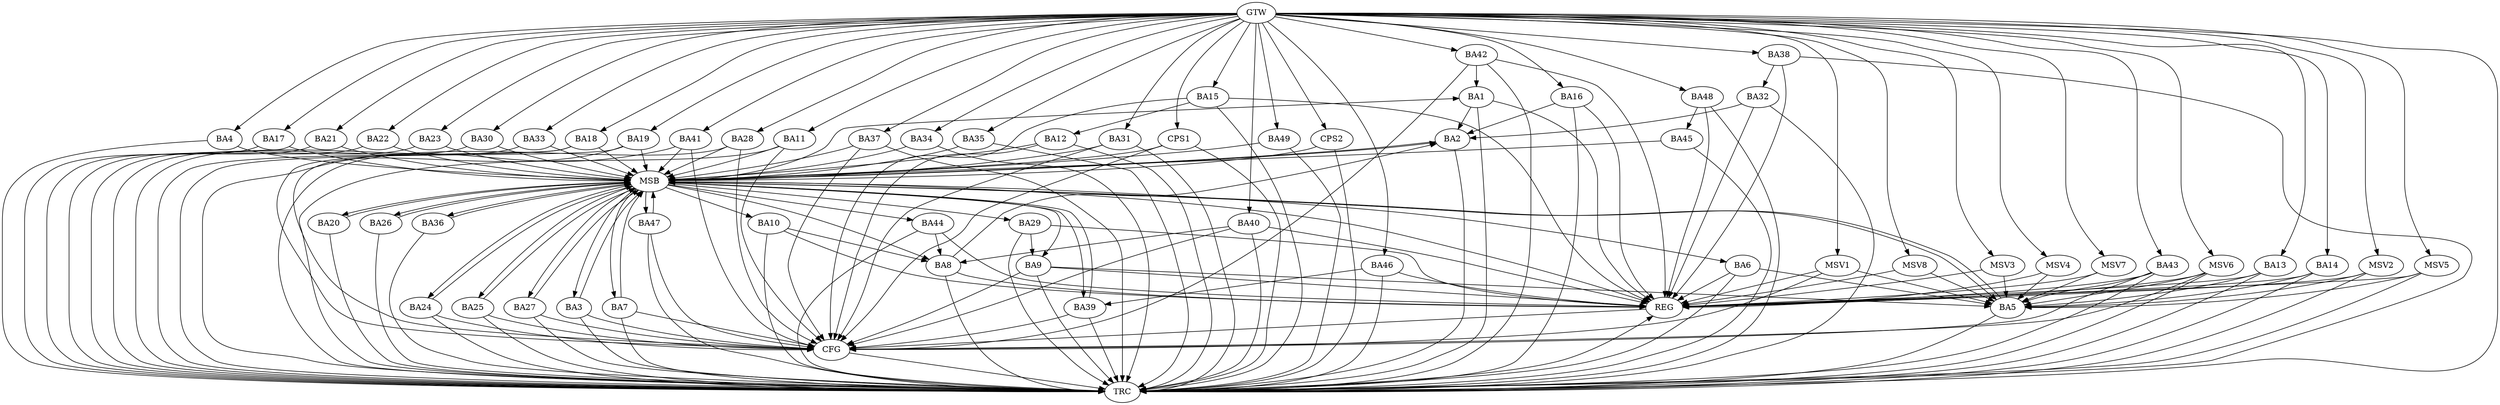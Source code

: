 strict digraph G {
  BA1 [ label="BA1" ];
  BA2 [ label="BA2" ];
  BA3 [ label="BA3" ];
  BA4 [ label="BA4" ];
  BA5 [ label="BA5" ];
  BA6 [ label="BA6" ];
  BA7 [ label="BA7" ];
  BA8 [ label="BA8" ];
  BA9 [ label="BA9" ];
  BA10 [ label="BA10" ];
  BA11 [ label="BA11" ];
  BA12 [ label="BA12" ];
  BA13 [ label="BA13" ];
  BA14 [ label="BA14" ];
  BA15 [ label="BA15" ];
  BA16 [ label="BA16" ];
  BA17 [ label="BA17" ];
  BA18 [ label="BA18" ];
  BA19 [ label="BA19" ];
  BA20 [ label="BA20" ];
  BA21 [ label="BA21" ];
  BA22 [ label="BA22" ];
  BA23 [ label="BA23" ];
  BA24 [ label="BA24" ];
  BA25 [ label="BA25" ];
  BA26 [ label="BA26" ];
  BA27 [ label="BA27" ];
  BA28 [ label="BA28" ];
  BA29 [ label="BA29" ];
  BA30 [ label="BA30" ];
  BA31 [ label="BA31" ];
  BA32 [ label="BA32" ];
  BA33 [ label="BA33" ];
  BA34 [ label="BA34" ];
  BA35 [ label="BA35" ];
  BA36 [ label="BA36" ];
  BA37 [ label="BA37" ];
  BA38 [ label="BA38" ];
  BA39 [ label="BA39" ];
  BA40 [ label="BA40" ];
  BA41 [ label="BA41" ];
  BA42 [ label="BA42" ];
  BA43 [ label="BA43" ];
  BA44 [ label="BA44" ];
  BA45 [ label="BA45" ];
  BA46 [ label="BA46" ];
  BA47 [ label="BA47" ];
  BA48 [ label="BA48" ];
  BA49 [ label="BA49" ];
  CPS1 [ label="CPS1" ];
  CPS2 [ label="CPS2" ];
  GTW [ label="GTW" ];
  REG [ label="REG" ];
  MSB [ label="MSB" ];
  CFG [ label="CFG" ];
  TRC [ label="TRC" ];
  MSV1 [ label="MSV1" ];
  MSV2 [ label="MSV2" ];
  MSV3 [ label="MSV3" ];
  MSV4 [ label="MSV4" ];
  MSV5 [ label="MSV5" ];
  MSV6 [ label="MSV6" ];
  MSV7 [ label="MSV7" ];
  MSV8 [ label="MSV8" ];
  BA1 -> BA2;
  BA6 -> BA5;
  BA8 -> BA2;
  BA9 -> BA5;
  BA10 -> BA8;
  BA13 -> BA5;
  BA14 -> BA5;
  BA15 -> BA12;
  BA16 -> BA2;
  BA29 -> BA9;
  BA32 -> BA2;
  BA38 -> BA32;
  BA40 -> BA8;
  BA42 -> BA1;
  BA43 -> BA5;
  BA44 -> BA8;
  BA46 -> BA39;
  BA48 -> BA45;
  GTW -> BA4;
  GTW -> BA11;
  GTW -> BA13;
  GTW -> BA14;
  GTW -> BA15;
  GTW -> BA16;
  GTW -> BA17;
  GTW -> BA18;
  GTW -> BA19;
  GTW -> BA21;
  GTW -> BA22;
  GTW -> BA23;
  GTW -> BA28;
  GTW -> BA30;
  GTW -> BA31;
  GTW -> BA33;
  GTW -> BA34;
  GTW -> BA35;
  GTW -> BA37;
  GTW -> BA38;
  GTW -> BA40;
  GTW -> BA41;
  GTW -> BA42;
  GTW -> BA43;
  GTW -> BA46;
  GTW -> BA48;
  GTW -> BA49;
  GTW -> CPS1;
  GTW -> CPS2;
  BA1 -> REG;
  BA6 -> REG;
  BA8 -> REG;
  BA9 -> REG;
  BA10 -> REG;
  BA13 -> REG;
  BA14 -> REG;
  BA15 -> REG;
  BA16 -> REG;
  BA29 -> REG;
  BA32 -> REG;
  BA38 -> REG;
  BA40 -> REG;
  BA42 -> REG;
  BA43 -> REG;
  BA44 -> REG;
  BA46 -> REG;
  BA48 -> REG;
  BA2 -> MSB;
  MSB -> BA1;
  MSB -> REG;
  BA3 -> MSB;
  BA4 -> MSB;
  MSB -> BA2;
  BA5 -> MSB;
  BA7 -> MSB;
  MSB -> BA5;
  BA11 -> MSB;
  BA12 -> MSB;
  BA17 -> MSB;
  MSB -> BA8;
  BA18 -> MSB;
  BA19 -> MSB;
  MSB -> BA10;
  BA20 -> MSB;
  BA21 -> MSB;
  BA22 -> MSB;
  MSB -> BA3;
  BA23 -> MSB;
  BA24 -> MSB;
  MSB -> BA9;
  BA25 -> MSB;
  BA26 -> MSB;
  BA27 -> MSB;
  BA28 -> MSB;
  BA30 -> MSB;
  MSB -> BA6;
  BA31 -> MSB;
  BA33 -> MSB;
  BA34 -> MSB;
  BA35 -> MSB;
  BA36 -> MSB;
  BA37 -> MSB;
  BA39 -> MSB;
  BA41 -> MSB;
  MSB -> BA27;
  BA45 -> MSB;
  MSB -> BA7;
  BA47 -> MSB;
  MSB -> BA20;
  BA49 -> MSB;
  CPS1 -> MSB;
  MSB -> BA24;
  MSB -> BA25;
  MSB -> BA36;
  MSB -> BA47;
  MSB -> BA39;
  CPS2 -> MSB;
  MSB -> BA44;
  MSB -> BA29;
  MSB -> BA26;
  BA15 -> CFG;
  BA9 -> CFG;
  BA18 -> CFG;
  BA40 -> CFG;
  BA7 -> CFG;
  BA42 -> CFG;
  BA11 -> CFG;
  BA25 -> CFG;
  BA19 -> CFG;
  CPS1 -> CFG;
  BA47 -> CFG;
  BA39 -> CFG;
  BA27 -> CFG;
  BA41 -> CFG;
  BA31 -> CFG;
  BA24 -> CFG;
  BA28 -> CFG;
  BA12 -> CFG;
  BA3 -> CFG;
  BA43 -> CFG;
  BA37 -> CFG;
  REG -> CFG;
  BA1 -> TRC;
  BA2 -> TRC;
  BA3 -> TRC;
  BA4 -> TRC;
  BA5 -> TRC;
  BA6 -> TRC;
  BA7 -> TRC;
  BA8 -> TRC;
  BA9 -> TRC;
  BA10 -> TRC;
  BA11 -> TRC;
  BA12 -> TRC;
  BA13 -> TRC;
  BA14 -> TRC;
  BA15 -> TRC;
  BA16 -> TRC;
  BA17 -> TRC;
  BA18 -> TRC;
  BA19 -> TRC;
  BA20 -> TRC;
  BA21 -> TRC;
  BA22 -> TRC;
  BA23 -> TRC;
  BA24 -> TRC;
  BA25 -> TRC;
  BA26 -> TRC;
  BA27 -> TRC;
  BA28 -> TRC;
  BA29 -> TRC;
  BA30 -> TRC;
  BA31 -> TRC;
  BA32 -> TRC;
  BA33 -> TRC;
  BA34 -> TRC;
  BA35 -> TRC;
  BA36 -> TRC;
  BA37 -> TRC;
  BA38 -> TRC;
  BA39 -> TRC;
  BA40 -> TRC;
  BA41 -> TRC;
  BA42 -> TRC;
  BA43 -> TRC;
  BA44 -> TRC;
  BA45 -> TRC;
  BA46 -> TRC;
  BA47 -> TRC;
  BA48 -> TRC;
  BA49 -> TRC;
  CPS1 -> TRC;
  CPS2 -> TRC;
  GTW -> TRC;
  CFG -> TRC;
  TRC -> REG;
  MSV1 -> BA5;
  MSV2 -> BA5;
  GTW -> MSV1;
  MSV1 -> REG;
  MSV1 -> CFG;
  GTW -> MSV2;
  MSV2 -> REG;
  MSV2 -> TRC;
  MSV3 -> BA5;
  GTW -> MSV3;
  MSV3 -> REG;
  MSV4 -> BA5;
  MSV5 -> BA5;
  MSV6 -> BA5;
  MSV7 -> BA5;
  MSV8 -> BA5;
  GTW -> MSV4;
  MSV4 -> REG;
  GTW -> MSV5;
  MSV5 -> REG;
  MSV5 -> TRC;
  GTW -> MSV6;
  MSV6 -> REG;
  MSV6 -> TRC;
  MSV6 -> CFG;
  GTW -> MSV7;
  MSV7 -> REG;
  GTW -> MSV8;
  MSV8 -> REG;
}
